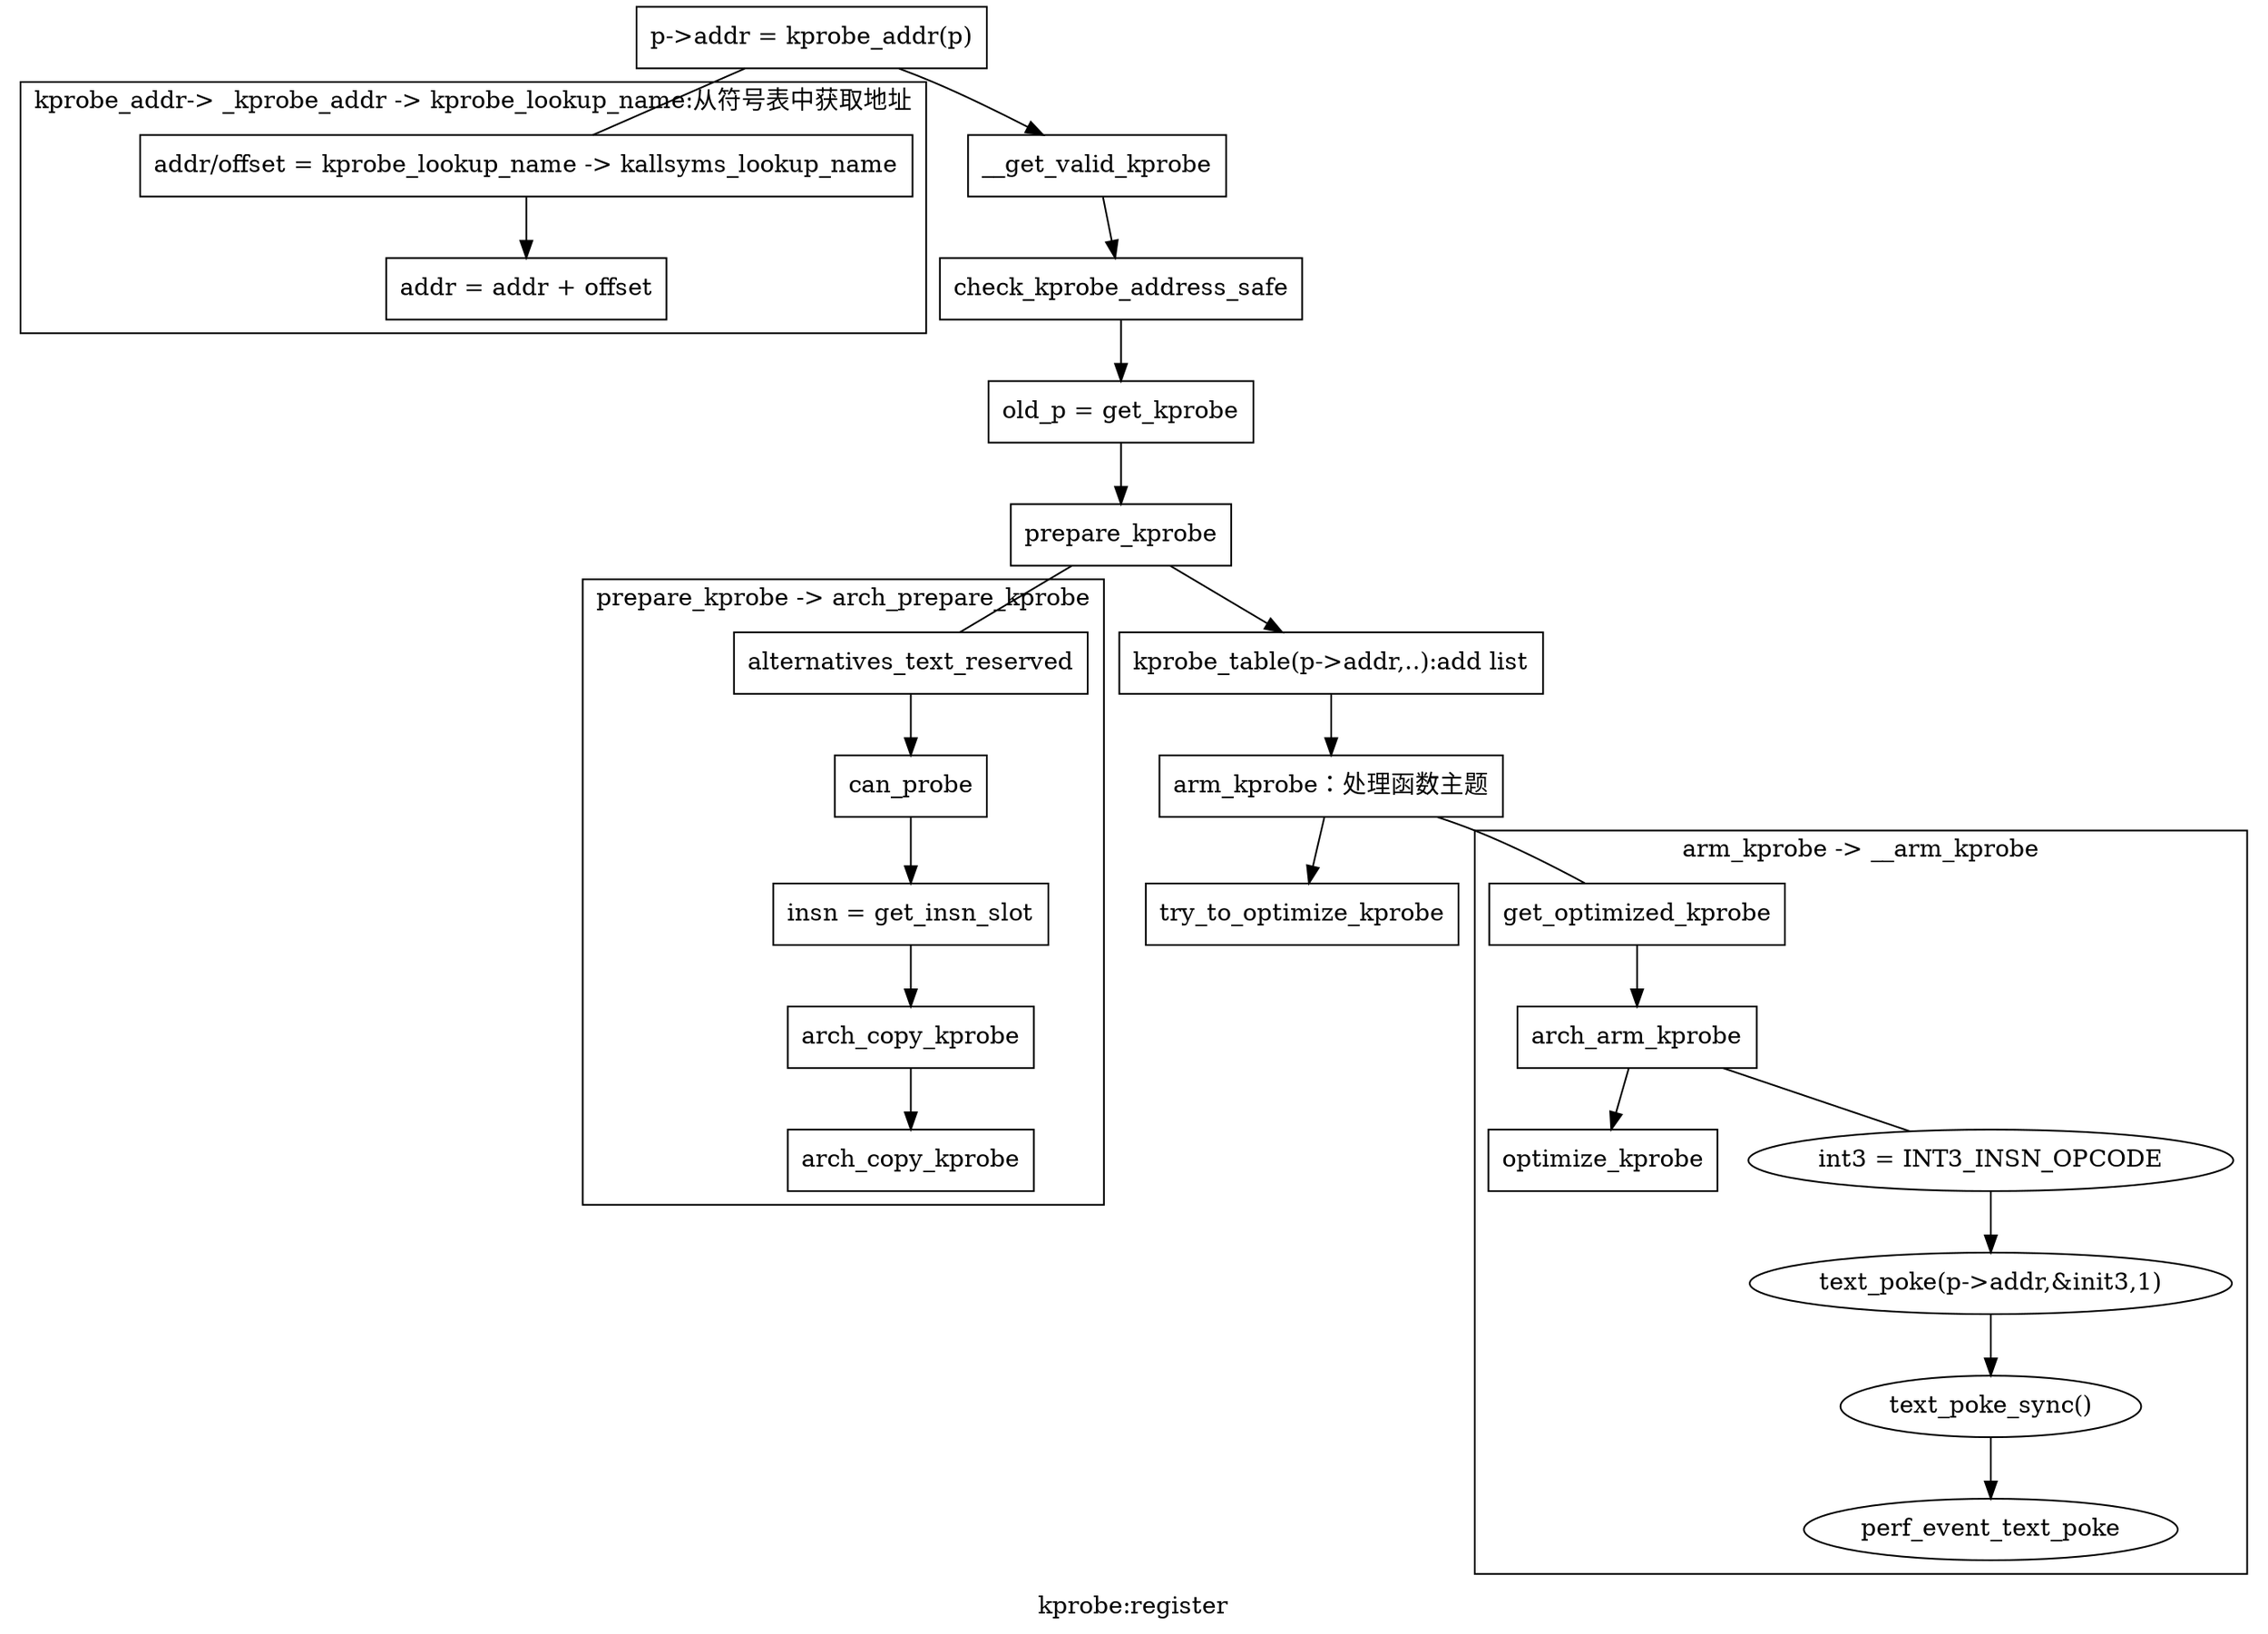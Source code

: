 digraph G {

	label = "kprobe:register"

	a0[shape=rect,label = "p->addr = kprobe_addr(p)"];
	a1[shape=rect,label = "__get_valid_kprobe"];
	a2[shape=rect,label = "check_kprobe_address_safe" ];
	a3[shape=rect,label = "old_p = get_kprobe" ];
	a4[shape=rect,label = "prepare_kprobe"];
	a5[shape=rect,label = "kprobe_table(p->addr,..):add list" ];
	a6[shape=rect,label = "arm_kprobe：处理函数主题" ];
	a7[shape=rect,label = "try_to_optimize_kprobe" ];
	
	a0 -> a1 -> a2 -> a3 -> a4 -> a5 -> a6 -> a7;
	a0 -> b0[dir=none];
	a4 -> f0[dir=none];
	a6 -> g0[dir=none];

	subgraph cluster_0 {
		label = "kprobe_addr-> _kprobe_addr -> kprobe_lookup_name:从符号表中获取地址";
		b0[shape=rect,label="addr/offset = kprobe_lookup_name -> kallsyms_lookup_name" ];
		b1[shape=rect,label= "addr = addr + offset" ];
		b0 -> b1
	}

	subgraph cluster_1 {
		label = "__get_valid_kprobe";
	}
	
	subgraph cluster_2 {
		label = "check_kprobe_address_safe";
	}


	subgraph cluster_3 {
		label = "get_kprobe";
	}

	subgraph cluster_4 {
		label = "prepare_kprobe -> arch_prepare_kprobe";
		f0[shape=rect,label = "alternatives_text_reserved" ];
		f1[shape=rect,label = "can_probe"]
		f2[shape=rect,label = "insn = get_insn_slot" ];
		f3[shape=rect,label = "arch_copy_kprobe" ];
		f4[shape=rect,label = "arch_copy_kprobe" ];


		f0 -> f1 -> f2 -> f3 -> f4;
		
	}

	subgraph cluster_5 {
		label = "arm_kprobe -> __arm_kprobe";
		g0[shape=rect,label = "get_optimized_kprobe" ];
		g1[shape=rect,label = "arch_arm_kprobe" ];
		g2[shape=rect,label = "optimize_kprobe" ];
		g1 -> g10[dir=none];
		subgraph arch_arm_kprobe {
			label = "arch_arm_kprobe";
			color = black;
			g10[ label = "int3 = INT3_INSN_OPCODE" ];
			g11[ label = "text_poke(p->addr,&init3,1)"];
			g12[ label = "text_poke_sync()"];
			g13[ label = "perf_event_text_poke" ];
			g10 -> g11 -> g12 ->g13;

		}
		g0 -> g1 -> g2;
	}

}
